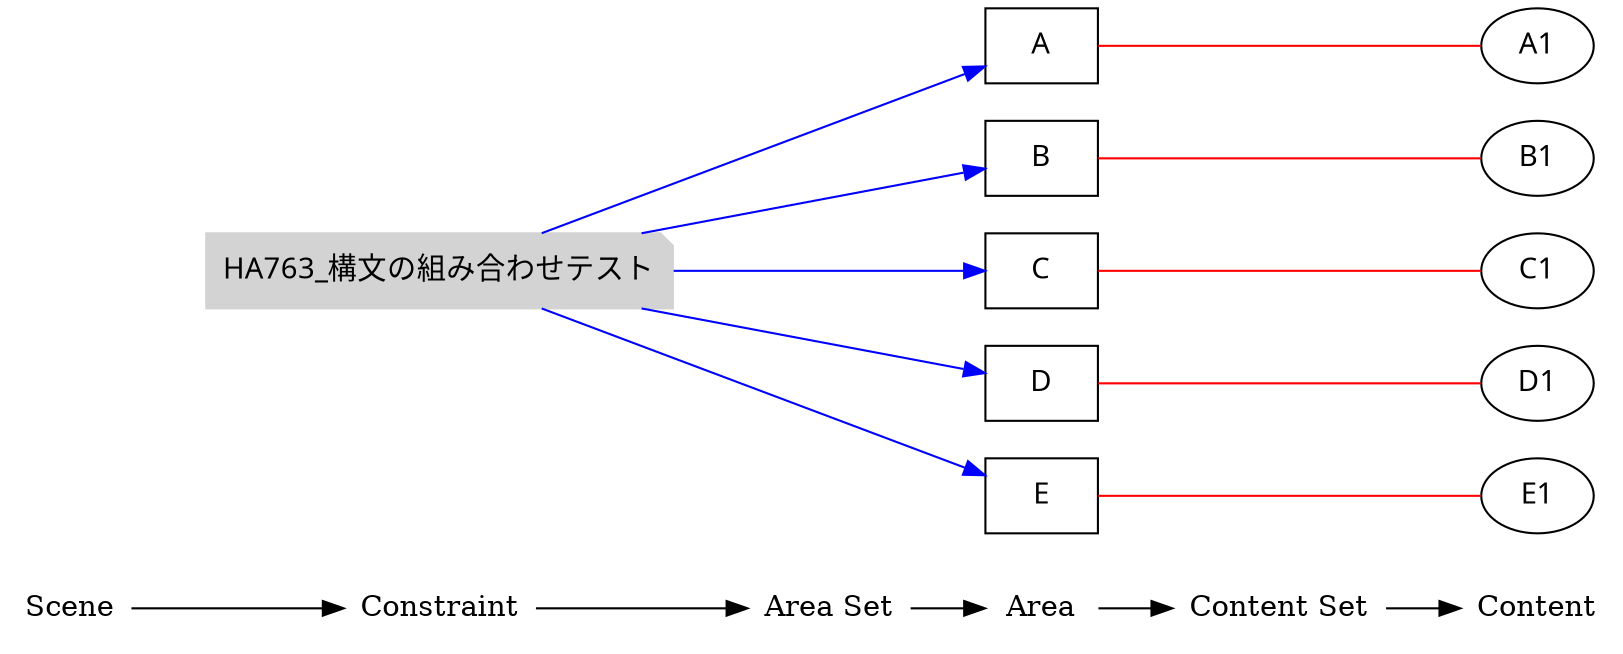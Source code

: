 digraph rule_objects_graph {
	rankdir = LR;
	charset="utf-8";
	clusterrank = global;
	
	node [shape = plaintext];
	Scene -> Constraint -> "Area Set" -> Area -> "Content Set" -> Content; 
	{ rank = same;
		node [shape = box];
		{
			Area;
			e1 [label="A", fontname="Meiryo UI"];
			e2 [label="B", fontname="Meiryo UI"];
			e3 [label="C", fontname="Meiryo UI"];
			e4 [label="D", fontname="Meiryo UI"];
			e5 [label="E", fontname="Meiryo UI"];

		}
	}
	
	{ rank = same;
		node [shape = ellipse];
		{
			Content;
			e6 [label="A1", fontname="Meiryo UI"];
			e7 [label="B1", fontname="Meiryo UI"];
			e8 [label="C1", fontname="Meiryo UI"];
			e9 [label="D1", fontname="Meiryo UI"];
			e10 [label="E1", fontname="Meiryo UI"];


		}
	}
	
	{
		subgraph subareaset {
			"Area Set";
			node [shape = box, style = filled, color = lightpink];


		}
	}


	
	{
		subgraph subcontentset {
			"Content Set";
			node [shape = ellipse, style = filled, color = palegreen];


		}
	}



	e1 -> e6 [dir=none, color=red];
	e2 -> e7 [dir=none, color=red];
	e3 -> e8 [dir=none, color=red];
	e4 -> e9 [dir=none, color=red];
	e5 -> e10 [dir=none, color=red];
	

	

	

	

	subgraph scene { rank = same;
		node [shape = circle, style = filled, color = lightblue];
		{
			"Scene";

		}
	}

	{ rank = same;
		node [shape = note, style = filled, color = lightgrey];
		{
			"Constraint";
			e11 [label="HA763_構文の組み合わせテスト", fontname="Meiryo UI"];
		}
	}
	
	{ rank = same;
		node [shape = note, style = filled, color = lavenderblush2];
		{
			"Constraint";
		}
	}

	{ rank = same;
		node [shape = note, style = filled, color = lightpink2];
		{
			"Constraint";
		}
	}

	e11 -> e5 [color=blue];
	e11 -> e1 [color=blue];
	e11 -> e4 [color=blue];
	e11 -> e2 [color=blue];
	e11 -> e3 [color=blue];
	

	

	
}

